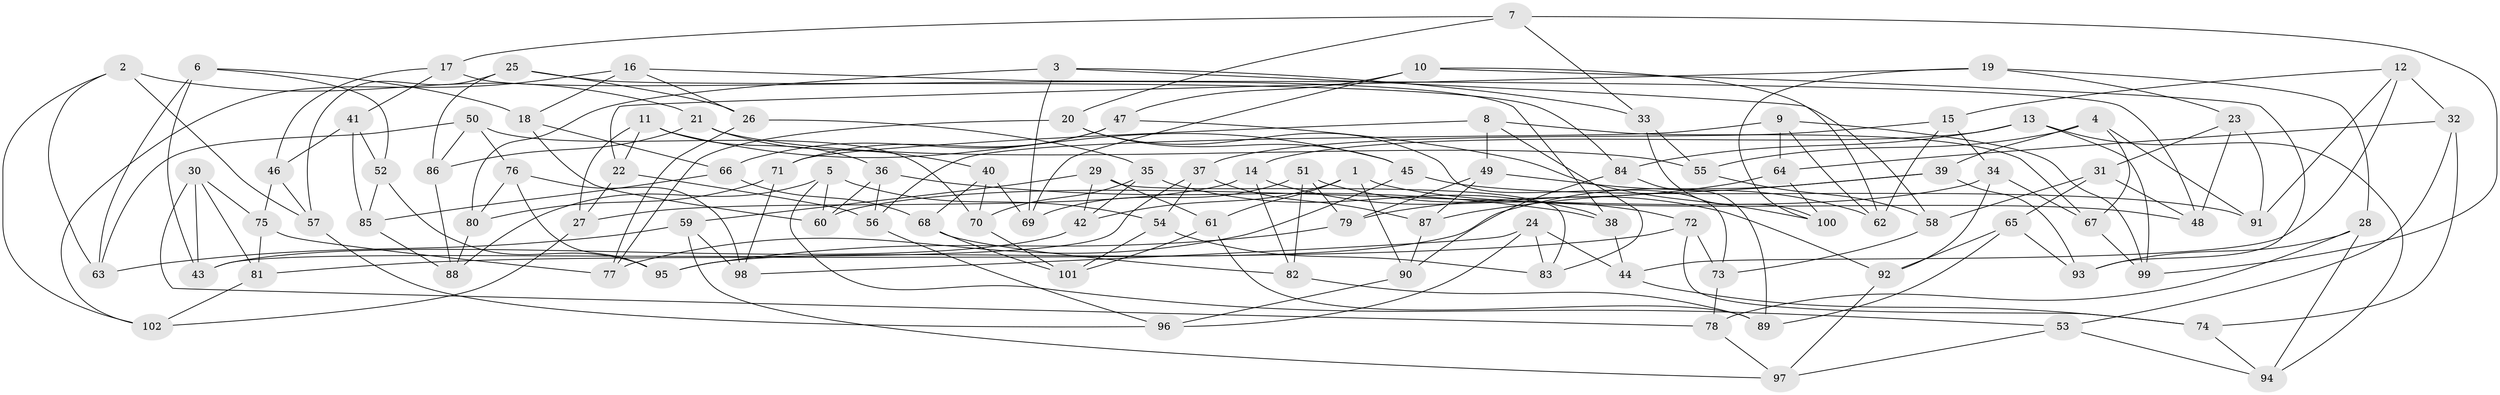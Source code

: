 // Generated by graph-tools (version 1.1) at 2025/57/03/09/25 04:57:24]
// undirected, 102 vertices, 204 edges
graph export_dot {
graph [start="1"]
  node [color=gray90,style=filled];
  1;
  2;
  3;
  4;
  5;
  6;
  7;
  8;
  9;
  10;
  11;
  12;
  13;
  14;
  15;
  16;
  17;
  18;
  19;
  20;
  21;
  22;
  23;
  24;
  25;
  26;
  27;
  28;
  29;
  30;
  31;
  32;
  33;
  34;
  35;
  36;
  37;
  38;
  39;
  40;
  41;
  42;
  43;
  44;
  45;
  46;
  47;
  48;
  49;
  50;
  51;
  52;
  53;
  54;
  55;
  56;
  57;
  58;
  59;
  60;
  61;
  62;
  63;
  64;
  65;
  66;
  67;
  68;
  69;
  70;
  71;
  72;
  73;
  74;
  75;
  76;
  77;
  78;
  79;
  80;
  81;
  82;
  83;
  84;
  85;
  86;
  87;
  88;
  89;
  90;
  91;
  92;
  93;
  94;
  95;
  96;
  97;
  98;
  99;
  100;
  101;
  102;
  1 -- 90;
  1 -- 42;
  1 -- 48;
  1 -- 61;
  2 -- 102;
  2 -- 57;
  2 -- 21;
  2 -- 63;
  3 -- 33;
  3 -- 80;
  3 -- 58;
  3 -- 69;
  4 -- 67;
  4 -- 91;
  4 -- 55;
  4 -- 39;
  5 -- 53;
  5 -- 88;
  5 -- 60;
  5 -- 54;
  6 -- 63;
  6 -- 52;
  6 -- 43;
  6 -- 18;
  7 -- 33;
  7 -- 17;
  7 -- 99;
  7 -- 20;
  8 -- 83;
  8 -- 67;
  8 -- 71;
  8 -- 49;
  9 -- 64;
  9 -- 99;
  9 -- 62;
  9 -- 56;
  10 -- 69;
  10 -- 93;
  10 -- 62;
  10 -- 47;
  11 -- 36;
  11 -- 45;
  11 -- 22;
  11 -- 27;
  12 -- 91;
  12 -- 32;
  12 -- 44;
  12 -- 15;
  13 -- 99;
  13 -- 14;
  13 -- 94;
  13 -- 84;
  14 -- 82;
  14 -- 27;
  14 -- 72;
  15 -- 37;
  15 -- 34;
  15 -- 62;
  16 -- 48;
  16 -- 26;
  16 -- 102;
  16 -- 18;
  17 -- 38;
  17 -- 46;
  17 -- 41;
  18 -- 66;
  18 -- 60;
  19 -- 28;
  19 -- 22;
  19 -- 23;
  19 -- 100;
  20 -- 45;
  20 -- 73;
  20 -- 77;
  21 -- 55;
  21 -- 40;
  21 -- 86;
  22 -- 56;
  22 -- 27;
  23 -- 31;
  23 -- 91;
  23 -- 48;
  24 -- 83;
  24 -- 96;
  24 -- 44;
  24 -- 98;
  25 -- 86;
  25 -- 57;
  25 -- 26;
  25 -- 84;
  26 -- 35;
  26 -- 77;
  27 -- 102;
  28 -- 93;
  28 -- 94;
  28 -- 78;
  29 -- 59;
  29 -- 61;
  29 -- 42;
  29 -- 83;
  30 -- 43;
  30 -- 75;
  30 -- 81;
  30 -- 78;
  31 -- 48;
  31 -- 65;
  31 -- 58;
  32 -- 53;
  32 -- 74;
  32 -- 64;
  33 -- 100;
  33 -- 55;
  34 -- 92;
  34 -- 67;
  34 -- 60;
  35 -- 70;
  35 -- 42;
  35 -- 38;
  36 -- 56;
  36 -- 38;
  36 -- 60;
  37 -- 43;
  37 -- 54;
  37 -- 87;
  38 -- 44;
  39 -- 93;
  39 -- 95;
  39 -- 87;
  40 -- 69;
  40 -- 68;
  40 -- 70;
  41 -- 52;
  41 -- 85;
  41 -- 46;
  42 -- 43;
  44 -- 74;
  45 -- 77;
  45 -- 91;
  46 -- 75;
  46 -- 57;
  47 -- 66;
  47 -- 71;
  47 -- 100;
  49 -- 62;
  49 -- 87;
  49 -- 79;
  50 -- 70;
  50 -- 86;
  50 -- 76;
  50 -- 63;
  51 -- 92;
  51 -- 69;
  51 -- 82;
  51 -- 79;
  52 -- 85;
  52 -- 95;
  53 -- 94;
  53 -- 97;
  54 -- 83;
  54 -- 101;
  55 -- 58;
  56 -- 96;
  57 -- 96;
  58 -- 73;
  59 -- 98;
  59 -- 97;
  59 -- 63;
  61 -- 89;
  61 -- 101;
  64 -- 100;
  64 -- 79;
  65 -- 92;
  65 -- 93;
  65 -- 89;
  66 -- 85;
  66 -- 68;
  67 -- 99;
  68 -- 82;
  68 -- 101;
  70 -- 101;
  71 -- 98;
  71 -- 80;
  72 -- 81;
  72 -- 73;
  72 -- 74;
  73 -- 78;
  74 -- 94;
  75 -- 77;
  75 -- 81;
  76 -- 98;
  76 -- 95;
  76 -- 80;
  78 -- 97;
  79 -- 95;
  80 -- 88;
  81 -- 102;
  82 -- 89;
  84 -- 89;
  84 -- 90;
  85 -- 88;
  86 -- 88;
  87 -- 90;
  90 -- 96;
  92 -- 97;
}
